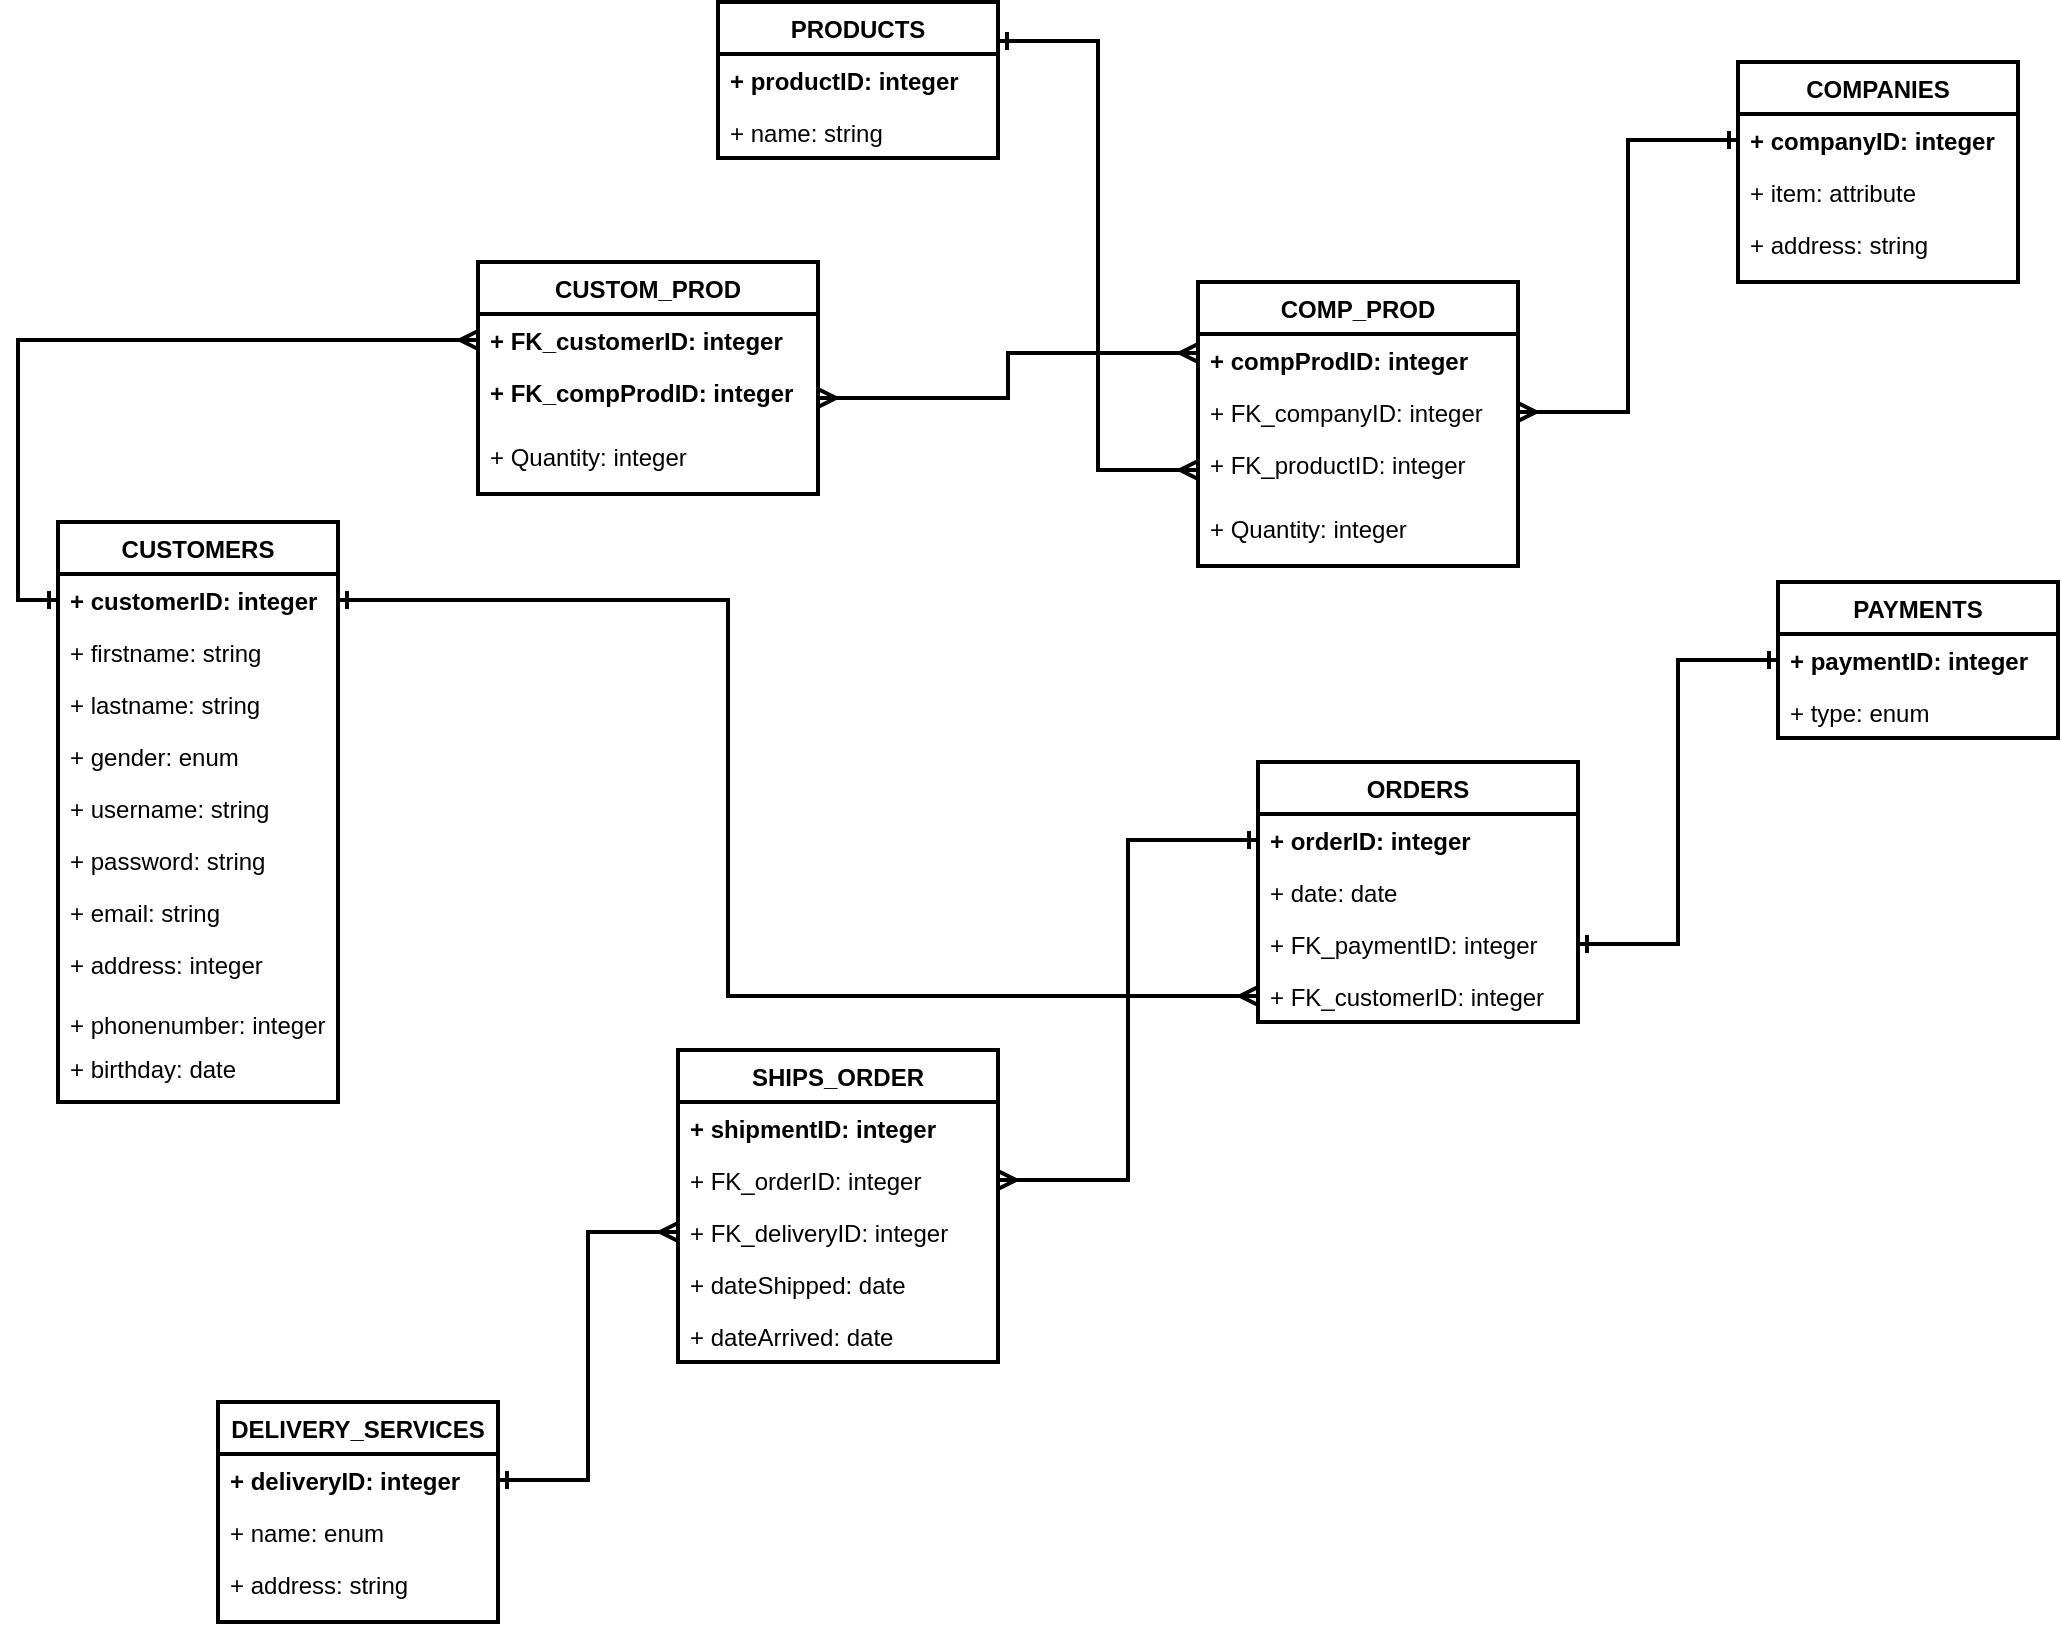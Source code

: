 <mxfile version="14.9.3" type="device"><diagram id="3j8N0y66YpbWqdWMNXgo" name="Page-1"><mxGraphModel dx="1422" dy="798" grid="1" gridSize="10" guides="1" tooltips="1" connect="1" arrows="1" fold="1" page="1" pageScale="1" pageWidth="1169" pageHeight="827" math="0" shadow="0"><root><mxCell id="0"/><mxCell id="1" parent="0"/><mxCell id="wKDDANgS3yFVj2BFakFs-5" value="CUSTOMERS" style="swimlane;fontStyle=1;childLayout=stackLayout;horizontal=1;startSize=26;fillColor=none;horizontalStack=0;resizeParent=1;resizeParentMax=0;resizeLast=0;collapsible=1;marginBottom=0;strokeWidth=2;" vertex="1" parent="1"><mxGeometry x="90" y="370" width="140" height="290" as="geometry"/></mxCell><mxCell id="wKDDANgS3yFVj2BFakFs-6" value="+ customerID: integer" style="text;strokeColor=none;fillColor=none;align=left;verticalAlign=top;spacingLeft=4;spacingRight=4;overflow=hidden;rotatable=0;points=[[0,0.5],[1,0.5]];portConstraint=eastwest;fontStyle=1" vertex="1" parent="wKDDANgS3yFVj2BFakFs-5"><mxGeometry y="26" width="140" height="26" as="geometry"/></mxCell><mxCell id="wKDDANgS3yFVj2BFakFs-7" value="+ firstname: string" style="text;strokeColor=none;fillColor=none;align=left;verticalAlign=top;spacingLeft=4;spacingRight=4;overflow=hidden;rotatable=0;points=[[0,0.5],[1,0.5]];portConstraint=eastwest;" vertex="1" parent="wKDDANgS3yFVj2BFakFs-5"><mxGeometry y="52" width="140" height="26" as="geometry"/></mxCell><mxCell id="wKDDANgS3yFVj2BFakFs-10" value="+ lastname: string" style="text;strokeColor=none;fillColor=none;align=left;verticalAlign=top;spacingLeft=4;spacingRight=4;overflow=hidden;rotatable=0;points=[[0,0.5],[1,0.5]];portConstraint=eastwest;" vertex="1" parent="wKDDANgS3yFVj2BFakFs-5"><mxGeometry y="78" width="140" height="26" as="geometry"/></mxCell><mxCell id="wKDDANgS3yFVj2BFakFs-33" value="+ gender: enum" style="text;strokeColor=none;fillColor=none;align=left;verticalAlign=top;spacingLeft=4;spacingRight=4;overflow=hidden;rotatable=0;points=[[0,0.5],[1,0.5]];portConstraint=eastwest;" vertex="1" parent="wKDDANgS3yFVj2BFakFs-5"><mxGeometry y="104" width="140" height="26" as="geometry"/></mxCell><mxCell id="wKDDANgS3yFVj2BFakFs-8" value="+ username: string" style="text;strokeColor=none;fillColor=none;align=left;verticalAlign=top;spacingLeft=4;spacingRight=4;overflow=hidden;rotatable=0;points=[[0,0.5],[1,0.5]];portConstraint=eastwest;" vertex="1" parent="wKDDANgS3yFVj2BFakFs-5"><mxGeometry y="130" width="140" height="26" as="geometry"/></mxCell><mxCell id="wKDDANgS3yFVj2BFakFs-12" value="+ password: string" style="text;strokeColor=none;fillColor=none;align=left;verticalAlign=top;spacingLeft=4;spacingRight=4;overflow=hidden;rotatable=0;points=[[0,0.5],[1,0.5]];portConstraint=eastwest;" vertex="1" parent="wKDDANgS3yFVj2BFakFs-5"><mxGeometry y="156" width="140" height="26" as="geometry"/></mxCell><mxCell id="wKDDANgS3yFVj2BFakFs-13" value="+ email: string" style="text;strokeColor=none;fillColor=none;align=left;verticalAlign=top;spacingLeft=4;spacingRight=4;overflow=hidden;rotatable=0;points=[[0,0.5],[1,0.5]];portConstraint=eastwest;" vertex="1" parent="wKDDANgS3yFVj2BFakFs-5"><mxGeometry y="182" width="140" height="26" as="geometry"/></mxCell><mxCell id="wKDDANgS3yFVj2BFakFs-11" value="+ address: integer" style="text;strokeColor=none;fillColor=none;align=left;verticalAlign=top;spacingLeft=4;spacingRight=4;overflow=hidden;rotatable=0;points=[[0,0.5],[1,0.5]];portConstraint=eastwest;" vertex="1" parent="wKDDANgS3yFVj2BFakFs-5"><mxGeometry y="208" width="140" height="30" as="geometry"/></mxCell><mxCell id="wKDDANgS3yFVj2BFakFs-14" value="+ phonenumber: integer" style="text;strokeColor=none;fillColor=none;align=left;verticalAlign=top;spacingLeft=4;spacingRight=4;overflow=hidden;rotatable=0;points=[[0,0.5],[1,0.5]];portConstraint=eastwest;" vertex="1" parent="wKDDANgS3yFVj2BFakFs-5"><mxGeometry y="238" width="140" height="22" as="geometry"/></mxCell><mxCell id="wKDDANgS3yFVj2BFakFs-34" value="+ birthday: date" style="text;strokeColor=none;fillColor=none;align=left;verticalAlign=top;spacingLeft=4;spacingRight=4;overflow=hidden;rotatable=0;points=[[0,0.5],[1,0.5]];portConstraint=eastwest;" vertex="1" parent="wKDDANgS3yFVj2BFakFs-5"><mxGeometry y="260" width="140" height="30" as="geometry"/></mxCell><mxCell id="wKDDANgS3yFVj2BFakFs-45" style="edgeStyle=orthogonalEdgeStyle;rounded=0;orthogonalLoop=1;jettySize=auto;html=1;entryX=0;entryY=0.5;entryDx=0;entryDy=0;startArrow=ERone;startFill=0;endArrow=ERmany;endFill=0;exitX=1;exitY=0.25;exitDx=0;exitDy=0;strokeWidth=2;" edge="1" parent="1" source="wKDDANgS3yFVj2BFakFs-15" target="wKDDANgS3yFVj2BFakFs-41"><mxGeometry relative="1" as="geometry"/></mxCell><mxCell id="wKDDANgS3yFVj2BFakFs-15" value="PRODUCTS" style="swimlane;fontStyle=1;childLayout=stackLayout;horizontal=1;startSize=26;fillColor=none;horizontalStack=0;resizeParent=1;resizeParentMax=0;resizeLast=0;collapsible=1;marginBottom=0;strokeWidth=2;" vertex="1" parent="1"><mxGeometry x="420" y="110" width="140" height="78" as="geometry"/></mxCell><mxCell id="wKDDANgS3yFVj2BFakFs-16" value="+ productID: integer" style="text;strokeColor=none;fillColor=none;align=left;verticalAlign=top;spacingLeft=4;spacingRight=4;overflow=hidden;rotatable=0;points=[[0,0.5],[1,0.5]];portConstraint=eastwest;fontStyle=1" vertex="1" parent="wKDDANgS3yFVj2BFakFs-15"><mxGeometry y="26" width="140" height="26" as="geometry"/></mxCell><mxCell id="wKDDANgS3yFVj2BFakFs-17" value="+ name: string" style="text;strokeColor=none;fillColor=none;align=left;verticalAlign=top;spacingLeft=4;spacingRight=4;overflow=hidden;rotatable=0;points=[[0,0.5],[1,0.5]];portConstraint=eastwest;" vertex="1" parent="wKDDANgS3yFVj2BFakFs-15"><mxGeometry y="52" width="140" height="26" as="geometry"/></mxCell><mxCell id="wKDDANgS3yFVj2BFakFs-24" value="COMPANIES" style="swimlane;fontStyle=1;childLayout=stackLayout;horizontal=1;startSize=26;fillColor=none;horizontalStack=0;resizeParent=1;resizeParentMax=0;resizeLast=0;collapsible=1;marginBottom=0;strokeWidth=2;" vertex="1" parent="1"><mxGeometry x="930" y="140" width="140" height="110" as="geometry"/></mxCell><mxCell id="wKDDANgS3yFVj2BFakFs-25" value="+ companyID: integer" style="text;strokeColor=none;fillColor=none;align=left;verticalAlign=top;spacingLeft=4;spacingRight=4;overflow=hidden;rotatable=0;points=[[0,0.5],[1,0.5]];portConstraint=eastwest;fontStyle=1" vertex="1" parent="wKDDANgS3yFVj2BFakFs-24"><mxGeometry y="26" width="140" height="26" as="geometry"/></mxCell><mxCell id="wKDDANgS3yFVj2BFakFs-28" value="+ item: attribute" style="text;strokeColor=none;fillColor=none;align=left;verticalAlign=top;spacingLeft=4;spacingRight=4;overflow=hidden;rotatable=0;points=[[0,0.5],[1,0.5]];portConstraint=eastwest;" vertex="1" parent="wKDDANgS3yFVj2BFakFs-24"><mxGeometry y="52" width="140" height="26" as="geometry"/></mxCell><mxCell id="wKDDANgS3yFVj2BFakFs-26" value="+ address: string" style="text;strokeColor=none;fillColor=none;align=left;verticalAlign=top;spacingLeft=4;spacingRight=4;overflow=hidden;rotatable=0;points=[[0,0.5],[1,0.5]];portConstraint=eastwest;" vertex="1" parent="wKDDANgS3yFVj2BFakFs-24"><mxGeometry y="78" width="140" height="32" as="geometry"/></mxCell><mxCell id="wKDDANgS3yFVj2BFakFs-29" value="DELIVERY_SERVICES" style="swimlane;fontStyle=1;childLayout=stackLayout;horizontal=1;startSize=26;fillColor=none;horizontalStack=0;resizeParent=1;resizeParentMax=0;resizeLast=0;collapsible=1;marginBottom=0;strokeWidth=2;" vertex="1" parent="1"><mxGeometry x="170" y="810" width="140" height="110" as="geometry"/></mxCell><mxCell id="wKDDANgS3yFVj2BFakFs-30" value="+ deliveryID: integer" style="text;strokeColor=none;fillColor=none;align=left;verticalAlign=top;spacingLeft=4;spacingRight=4;overflow=hidden;rotatable=0;points=[[0,0.5],[1,0.5]];portConstraint=eastwest;fontStyle=1" vertex="1" parent="wKDDANgS3yFVj2BFakFs-29"><mxGeometry y="26" width="140" height="26" as="geometry"/></mxCell><mxCell id="wKDDANgS3yFVj2BFakFs-31" value="+ name: enum" style="text;strokeColor=none;fillColor=none;align=left;verticalAlign=top;spacingLeft=4;spacingRight=4;overflow=hidden;rotatable=0;points=[[0,0.5],[1,0.5]];portConstraint=eastwest;" vertex="1" parent="wKDDANgS3yFVj2BFakFs-29"><mxGeometry y="52" width="140" height="26" as="geometry"/></mxCell><mxCell id="wKDDANgS3yFVj2BFakFs-32" value="+ address: string" style="text;strokeColor=none;fillColor=none;align=left;verticalAlign=top;spacingLeft=4;spacingRight=4;overflow=hidden;rotatable=0;points=[[0,0.5],[1,0.5]];portConstraint=eastwest;" vertex="1" parent="wKDDANgS3yFVj2BFakFs-29"><mxGeometry y="78" width="140" height="32" as="geometry"/></mxCell><mxCell id="wKDDANgS3yFVj2BFakFs-35" value="PAYMENTS" style="swimlane;fontStyle=1;childLayout=stackLayout;horizontal=1;startSize=26;fillColor=none;horizontalStack=0;resizeParent=1;resizeParentMax=0;resizeLast=0;collapsible=1;marginBottom=0;strokeWidth=2;" vertex="1" parent="1"><mxGeometry x="950" y="400" width="140" height="78" as="geometry"><mxRectangle x="960" y="480" width="100" height="26" as="alternateBounds"/></mxGeometry></mxCell><mxCell id="wKDDANgS3yFVj2BFakFs-36" value="+ paymentID: integer" style="text;strokeColor=none;fillColor=none;align=left;verticalAlign=top;spacingLeft=4;spacingRight=4;overflow=hidden;rotatable=0;points=[[0,0.5],[1,0.5]];portConstraint=eastwest;fontStyle=1" vertex="1" parent="wKDDANgS3yFVj2BFakFs-35"><mxGeometry y="26" width="140" height="26" as="geometry"/></mxCell><mxCell id="wKDDANgS3yFVj2BFakFs-37" value="+ type: enum" style="text;strokeColor=none;fillColor=none;align=left;verticalAlign=top;spacingLeft=4;spacingRight=4;overflow=hidden;rotatable=0;points=[[0,0.5],[1,0.5]];portConstraint=eastwest;" vertex="1" parent="wKDDANgS3yFVj2BFakFs-35"><mxGeometry y="52" width="140" height="26" as="geometry"/></mxCell><mxCell id="wKDDANgS3yFVj2BFakFs-68" style="edgeStyle=orthogonalEdgeStyle;rounded=0;orthogonalLoop=1;jettySize=auto;html=1;exitX=0;exitY=0.25;exitDx=0;exitDy=0;entryX=1;entryY=0.5;entryDx=0;entryDy=0;startArrow=ERmany;startFill=0;endArrow=ERmany;endFill=0;strokeWidth=2;" edge="1" parent="1" source="wKDDANgS3yFVj2BFakFs-38" target="wKDDANgS3yFVj2BFakFs-64"><mxGeometry relative="1" as="geometry"/></mxCell><mxCell id="wKDDANgS3yFVj2BFakFs-38" value="COMP_PROD" style="swimlane;fontStyle=1;childLayout=stackLayout;horizontal=1;startSize=26;fillColor=none;horizontalStack=0;resizeParent=1;resizeParentMax=0;resizeLast=0;collapsible=1;marginBottom=0;strokeWidth=2;" vertex="1" parent="1"><mxGeometry x="660" y="250" width="160" height="142" as="geometry"/></mxCell><mxCell id="wKDDANgS3yFVj2BFakFs-39" value="+ compProdID: integer" style="text;strokeColor=none;fillColor=none;align=left;verticalAlign=top;spacingLeft=4;spacingRight=4;overflow=hidden;rotatable=0;points=[[0,0.5],[1,0.5]];portConstraint=eastwest;fontStyle=1" vertex="1" parent="wKDDANgS3yFVj2BFakFs-38"><mxGeometry y="26" width="160" height="26" as="geometry"/></mxCell><mxCell id="wKDDANgS3yFVj2BFakFs-40" value="+ FK_companyID: integer" style="text;strokeColor=none;fillColor=none;align=left;verticalAlign=top;spacingLeft=4;spacingRight=4;overflow=hidden;rotatable=0;points=[[0,0.5],[1,0.5]];portConstraint=eastwest;" vertex="1" parent="wKDDANgS3yFVj2BFakFs-38"><mxGeometry y="52" width="160" height="26" as="geometry"/></mxCell><mxCell id="wKDDANgS3yFVj2BFakFs-41" value="+ FK_productID: integer" style="text;strokeColor=none;fillColor=none;align=left;verticalAlign=top;spacingLeft=4;spacingRight=4;overflow=hidden;rotatable=0;points=[[0,0.5],[1,0.5]];portConstraint=eastwest;" vertex="1" parent="wKDDANgS3yFVj2BFakFs-38"><mxGeometry y="78" width="160" height="32" as="geometry"/></mxCell><mxCell id="wKDDANgS3yFVj2BFakFs-44" value="+ Quantity: integer" style="text;strokeColor=none;fillColor=none;align=left;verticalAlign=top;spacingLeft=4;spacingRight=4;overflow=hidden;rotatable=0;points=[[0,0.5],[1,0.5]];portConstraint=eastwest;" vertex="1" parent="wKDDANgS3yFVj2BFakFs-38"><mxGeometry y="110" width="160" height="32" as="geometry"/></mxCell><mxCell id="wKDDANgS3yFVj2BFakFs-46" style="edgeStyle=orthogonalEdgeStyle;rounded=0;orthogonalLoop=1;jettySize=auto;html=1;entryX=1;entryY=0.5;entryDx=0;entryDy=0;startArrow=ERone;startFill=0;endArrow=ERmany;endFill=0;strokeWidth=2;" edge="1" parent="1" source="wKDDANgS3yFVj2BFakFs-25" target="wKDDANgS3yFVj2BFakFs-40"><mxGeometry relative="1" as="geometry"/></mxCell><mxCell id="wKDDANgS3yFVj2BFakFs-47" value="ORDERS" style="swimlane;fontStyle=1;childLayout=stackLayout;horizontal=1;startSize=26;fillColor=none;horizontalStack=0;resizeParent=1;resizeParentMax=0;resizeLast=0;collapsible=1;marginBottom=0;strokeWidth=2;" vertex="1" parent="1"><mxGeometry x="690" y="490" width="160" height="130" as="geometry"/></mxCell><mxCell id="wKDDANgS3yFVj2BFakFs-48" value="+ orderID: integer" style="text;strokeColor=none;fillColor=none;align=left;verticalAlign=top;spacingLeft=4;spacingRight=4;overflow=hidden;rotatable=0;points=[[0,0.5],[1,0.5]];portConstraint=eastwest;fontStyle=1" vertex="1" parent="wKDDANgS3yFVj2BFakFs-47"><mxGeometry y="26" width="160" height="26" as="geometry"/></mxCell><mxCell id="wKDDANgS3yFVj2BFakFs-49" value="+ date: date" style="text;strokeColor=none;fillColor=none;align=left;verticalAlign=top;spacingLeft=4;spacingRight=4;overflow=hidden;rotatable=0;points=[[0,0.5],[1,0.5]];portConstraint=eastwest;" vertex="1" parent="wKDDANgS3yFVj2BFakFs-47"><mxGeometry y="52" width="160" height="26" as="geometry"/></mxCell><mxCell id="wKDDANgS3yFVj2BFakFs-50" value="+ FK_paymentID: integer" style="text;strokeColor=none;fillColor=none;align=left;verticalAlign=top;spacingLeft=4;spacingRight=4;overflow=hidden;rotatable=0;points=[[0,0.5],[1,0.5]];portConstraint=eastwest;" vertex="1" parent="wKDDANgS3yFVj2BFakFs-47"><mxGeometry y="78" width="160" height="26" as="geometry"/></mxCell><mxCell id="wKDDANgS3yFVj2BFakFs-51" value="+ FK_customerID: integer" style="text;strokeColor=none;fillColor=none;align=left;verticalAlign=top;spacingLeft=4;spacingRight=4;overflow=hidden;rotatable=0;points=[[0,0.5],[1,0.5]];portConstraint=eastwest;" vertex="1" parent="wKDDANgS3yFVj2BFakFs-47"><mxGeometry y="104" width="160" height="26" as="geometry"/></mxCell><mxCell id="wKDDANgS3yFVj2BFakFs-52" value="SHIPS_ORDER" style="swimlane;fontStyle=1;childLayout=stackLayout;horizontal=1;startSize=26;fillColor=none;horizontalStack=0;resizeParent=1;resizeParentMax=0;resizeLast=0;collapsible=1;marginBottom=0;strokeWidth=2;" vertex="1" parent="1"><mxGeometry x="400" y="634" width="160" height="156" as="geometry"/></mxCell><mxCell id="wKDDANgS3yFVj2BFakFs-53" value="+ shipmentID: integer" style="text;strokeColor=none;fillColor=none;align=left;verticalAlign=top;spacingLeft=4;spacingRight=4;overflow=hidden;rotatable=0;points=[[0,0.5],[1,0.5]];portConstraint=eastwest;fontStyle=1" vertex="1" parent="wKDDANgS3yFVj2BFakFs-52"><mxGeometry y="26" width="160" height="26" as="geometry"/></mxCell><mxCell id="wKDDANgS3yFVj2BFakFs-55" value="+ FK_orderID: integer" style="text;strokeColor=none;fillColor=none;align=left;verticalAlign=top;spacingLeft=4;spacingRight=4;overflow=hidden;rotatable=0;points=[[0,0.5],[1,0.5]];portConstraint=eastwest;" vertex="1" parent="wKDDANgS3yFVj2BFakFs-52"><mxGeometry y="52" width="160" height="26" as="geometry"/></mxCell><mxCell id="wKDDANgS3yFVj2BFakFs-56" value="+ FK_deliveryID: integer" style="text;strokeColor=none;fillColor=none;align=left;verticalAlign=top;spacingLeft=4;spacingRight=4;overflow=hidden;rotatable=0;points=[[0,0.5],[1,0.5]];portConstraint=eastwest;" vertex="1" parent="wKDDANgS3yFVj2BFakFs-52"><mxGeometry y="78" width="160" height="26" as="geometry"/></mxCell><mxCell id="wKDDANgS3yFVj2BFakFs-54" value="+ dateShipped: date" style="text;strokeColor=none;fillColor=none;align=left;verticalAlign=top;spacingLeft=4;spacingRight=4;overflow=hidden;rotatable=0;points=[[0,0.5],[1,0.5]];portConstraint=eastwest;" vertex="1" parent="wKDDANgS3yFVj2BFakFs-52"><mxGeometry y="104" width="160" height="26" as="geometry"/></mxCell><mxCell id="wKDDANgS3yFVj2BFakFs-57" value="+ dateArrived: date" style="text;strokeColor=none;fillColor=none;align=left;verticalAlign=top;spacingLeft=4;spacingRight=4;overflow=hidden;rotatable=0;points=[[0,0.5],[1,0.5]];portConstraint=eastwest;" vertex="1" parent="wKDDANgS3yFVj2BFakFs-52"><mxGeometry y="130" width="160" height="26" as="geometry"/></mxCell><mxCell id="wKDDANgS3yFVj2BFakFs-58" style="edgeStyle=orthogonalEdgeStyle;rounded=0;orthogonalLoop=1;jettySize=auto;html=1;entryX=0;entryY=0.5;entryDx=0;entryDy=0;startArrow=ERone;startFill=0;endArrow=ERmany;endFill=0;strokeWidth=2;" edge="1" parent="1" source="wKDDANgS3yFVj2BFakFs-30" target="wKDDANgS3yFVj2BFakFs-56"><mxGeometry relative="1" as="geometry"/></mxCell><mxCell id="wKDDANgS3yFVj2BFakFs-59" style="edgeStyle=orthogonalEdgeStyle;rounded=0;orthogonalLoop=1;jettySize=auto;html=1;entryX=1;entryY=0.5;entryDx=0;entryDy=0;startArrow=ERone;startFill=0;endArrow=ERmany;endFill=0;strokeWidth=2;" edge="1" parent="1" source="wKDDANgS3yFVj2BFakFs-48" target="wKDDANgS3yFVj2BFakFs-55"><mxGeometry relative="1" as="geometry"/></mxCell><mxCell id="wKDDANgS3yFVj2BFakFs-60" style="edgeStyle=orthogonalEdgeStyle;rounded=0;orthogonalLoop=1;jettySize=auto;html=1;exitX=0;exitY=0.5;exitDx=0;exitDy=0;entryX=1;entryY=0.5;entryDx=0;entryDy=0;startArrow=ERone;startFill=0;endArrow=ERone;endFill=0;strokeWidth=2;" edge="1" parent="1" source="wKDDANgS3yFVj2BFakFs-36" target="wKDDANgS3yFVj2BFakFs-50"><mxGeometry relative="1" as="geometry"/></mxCell><mxCell id="wKDDANgS3yFVj2BFakFs-61" value="CUSTOM_PROD" style="swimlane;fontStyle=1;childLayout=stackLayout;horizontal=1;startSize=26;fillColor=none;horizontalStack=0;resizeParent=1;resizeParentMax=0;resizeLast=0;collapsible=1;marginBottom=0;strokeWidth=2;" vertex="1" parent="1"><mxGeometry x="300" y="240" width="170" height="116" as="geometry"/></mxCell><mxCell id="wKDDANgS3yFVj2BFakFs-63" value="+ FK_customerID: integer" style="text;strokeColor=none;fillColor=none;align=left;verticalAlign=top;spacingLeft=4;spacingRight=4;overflow=hidden;rotatable=0;points=[[0,0.5],[1,0.5]];portConstraint=eastwest;fontStyle=1" vertex="1" parent="wKDDANgS3yFVj2BFakFs-61"><mxGeometry y="26" width="170" height="26" as="geometry"/></mxCell><mxCell id="wKDDANgS3yFVj2BFakFs-64" value="+ FK_compProdID: integer" style="text;strokeColor=none;fillColor=none;align=left;verticalAlign=top;spacingLeft=4;spacingRight=4;overflow=hidden;rotatable=0;points=[[0,0.5],[1,0.5]];portConstraint=eastwest;fontStyle=1" vertex="1" parent="wKDDANgS3yFVj2BFakFs-61"><mxGeometry y="52" width="170" height="32" as="geometry"/></mxCell><mxCell id="wKDDANgS3yFVj2BFakFs-65" value="+ Quantity: integer" style="text;strokeColor=none;fillColor=none;align=left;verticalAlign=top;spacingLeft=4;spacingRight=4;overflow=hidden;rotatable=0;points=[[0,0.5],[1,0.5]];portConstraint=eastwest;" vertex="1" parent="wKDDANgS3yFVj2BFakFs-61"><mxGeometry y="84" width="170" height="32" as="geometry"/></mxCell><mxCell id="wKDDANgS3yFVj2BFakFs-66" style="edgeStyle=orthogonalEdgeStyle;rounded=0;orthogonalLoop=1;jettySize=auto;html=1;entryX=0;entryY=0.5;entryDx=0;entryDy=0;startArrow=ERone;startFill=0;endArrow=ERmany;endFill=0;strokeWidth=2;exitX=1;exitY=0.5;exitDx=0;exitDy=0;" edge="1" parent="1" source="wKDDANgS3yFVj2BFakFs-6" target="wKDDANgS3yFVj2BFakFs-51"><mxGeometry relative="1" as="geometry"><Array as="points"><mxPoint x="425" y="409"/><mxPoint x="425" y="607"/></Array></mxGeometry></mxCell><mxCell id="wKDDANgS3yFVj2BFakFs-67" style="edgeStyle=orthogonalEdgeStyle;rounded=0;orthogonalLoop=1;jettySize=auto;html=1;entryX=0;entryY=0.5;entryDx=0;entryDy=0;startArrow=ERone;startFill=0;endArrow=ERmany;endFill=0;strokeWidth=2;exitX=0;exitY=0.5;exitDx=0;exitDy=0;" edge="1" parent="1" source="wKDDANgS3yFVj2BFakFs-6" target="wKDDANgS3yFVj2BFakFs-63"><mxGeometry relative="1" as="geometry"/></mxCell></root></mxGraphModel></diagram></mxfile>
